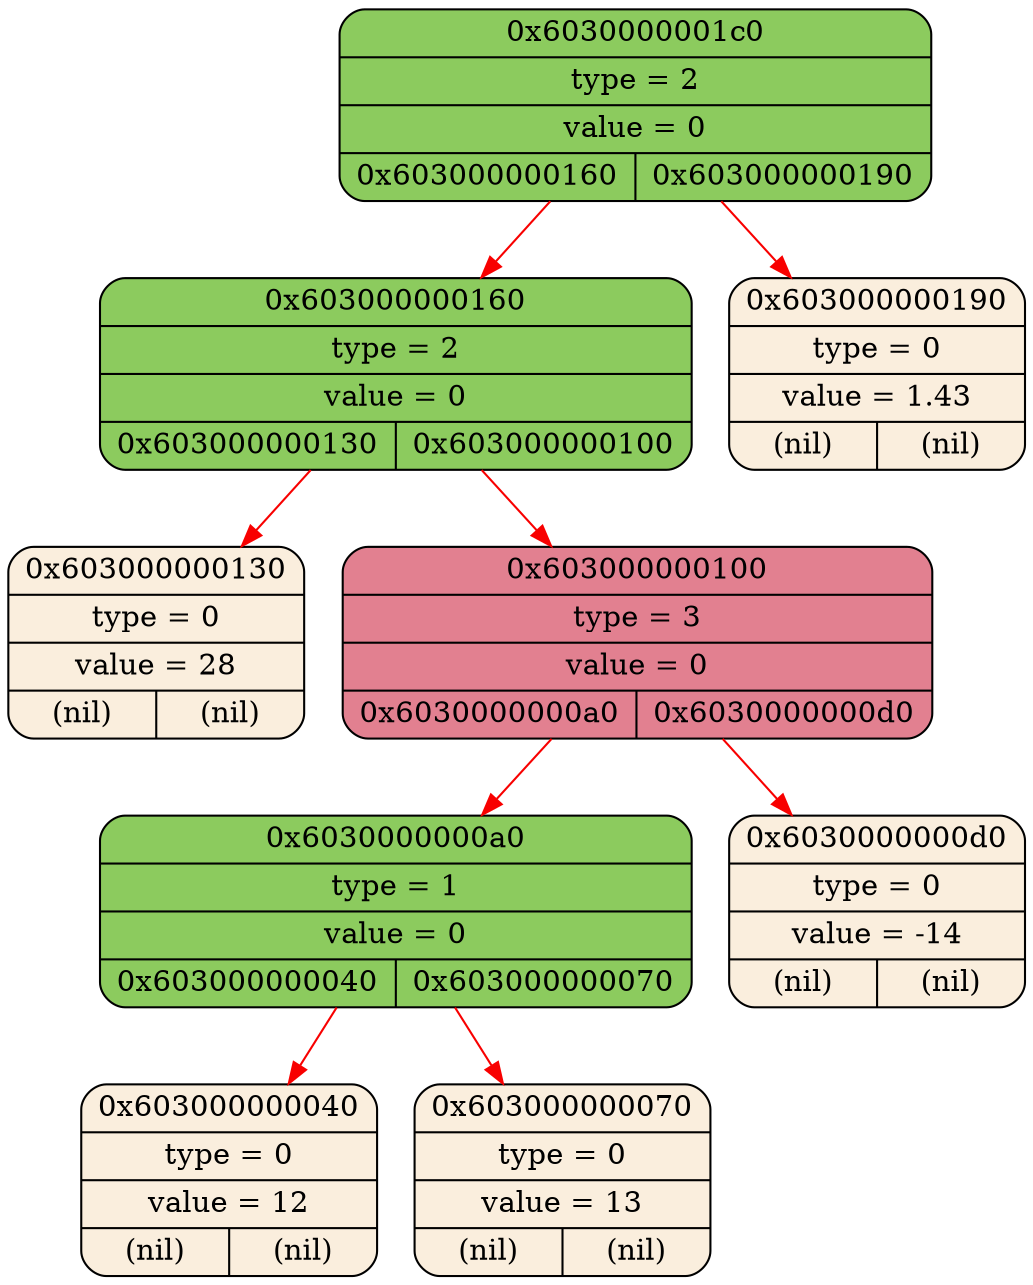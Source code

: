 digraph
{
    node_0x603000000130[shape = Mrecord, label = "{{0x603000000130} | {type = 0} | {value = 28} | {(nil) | (nil)}}", style = "filled", fillcolor = "#FAEEDD"];
    node_0x603000000040[shape = Mrecord, label = "{{0x603000000040} | {type = 0} | {value = 12} | {(nil) | (nil)}}", style = "filled", fillcolor = "#FAEEDD"];
    node_0x603000000070[shape = Mrecord, label = "{{0x603000000070} | {type = 0} | {value = 13} | {(nil) | (nil)}}", style = "filled", fillcolor = "#FAEEDD"];
    node_0x6030000000a0[shape = Mrecord, label = "{{0x6030000000a0} | {type = 1} | {value = 0} | {0x603000000040 | 0x603000000070}}", style = "filled", fillcolor = "#8CCB5E"];
    node_0x6030000000d0[shape = Mrecord, label = "{{0x6030000000d0} | {type = 0} | {value = -14} | {(nil) | (nil)}}", style = "filled", fillcolor = "#FAEEDD"];
    node_0x603000000100[shape = Mrecord, label = "{{0x603000000100} | {type = 3} | {value = 0} | {0x6030000000a0 | 0x6030000000d0}}", style = "filled", fillcolor = "#E28090"];
    node_0x603000000160[shape = Mrecord, label = "{{0x603000000160} | {type = 2} | {value = 0} | {0x603000000130 | 0x603000000100}}", style = "filled", fillcolor = "#8CCB5E"];
    node_0x603000000190[shape = Mrecord, label = "{{0x603000000190} | {type = 0} | {value = 1.43} | {(nil) | (nil)}}", style = "filled", fillcolor = "#FAEEDD"];
    node_0x6030000001c0[shape = Mrecord, label = "{{0x6030000001c0} | {type = 2} | {value = 0} | {0x603000000160 | 0x603000000190}}", style = "filled", fillcolor = "#8CCB5E"];
    node_0x6030000001c0->node_0x603000000160 [color = "#F80000"];
    node_0x603000000160->node_0x603000000130 [color = "#F80000"];
    node_0x603000000160->node_0x603000000100 [color = "#F80000"];
    node_0x603000000100->node_0x6030000000a0 [color = "#F80000"];
    node_0x6030000000a0->node_0x603000000040 [color = "#F80000"];
    node_0x6030000000a0->node_0x603000000070 [color = "#F80000"];
    node_0x603000000100->node_0x6030000000d0 [color = "#F80000"];
    node_0x6030000001c0->node_0x603000000190 [color = "#F80000"];
}